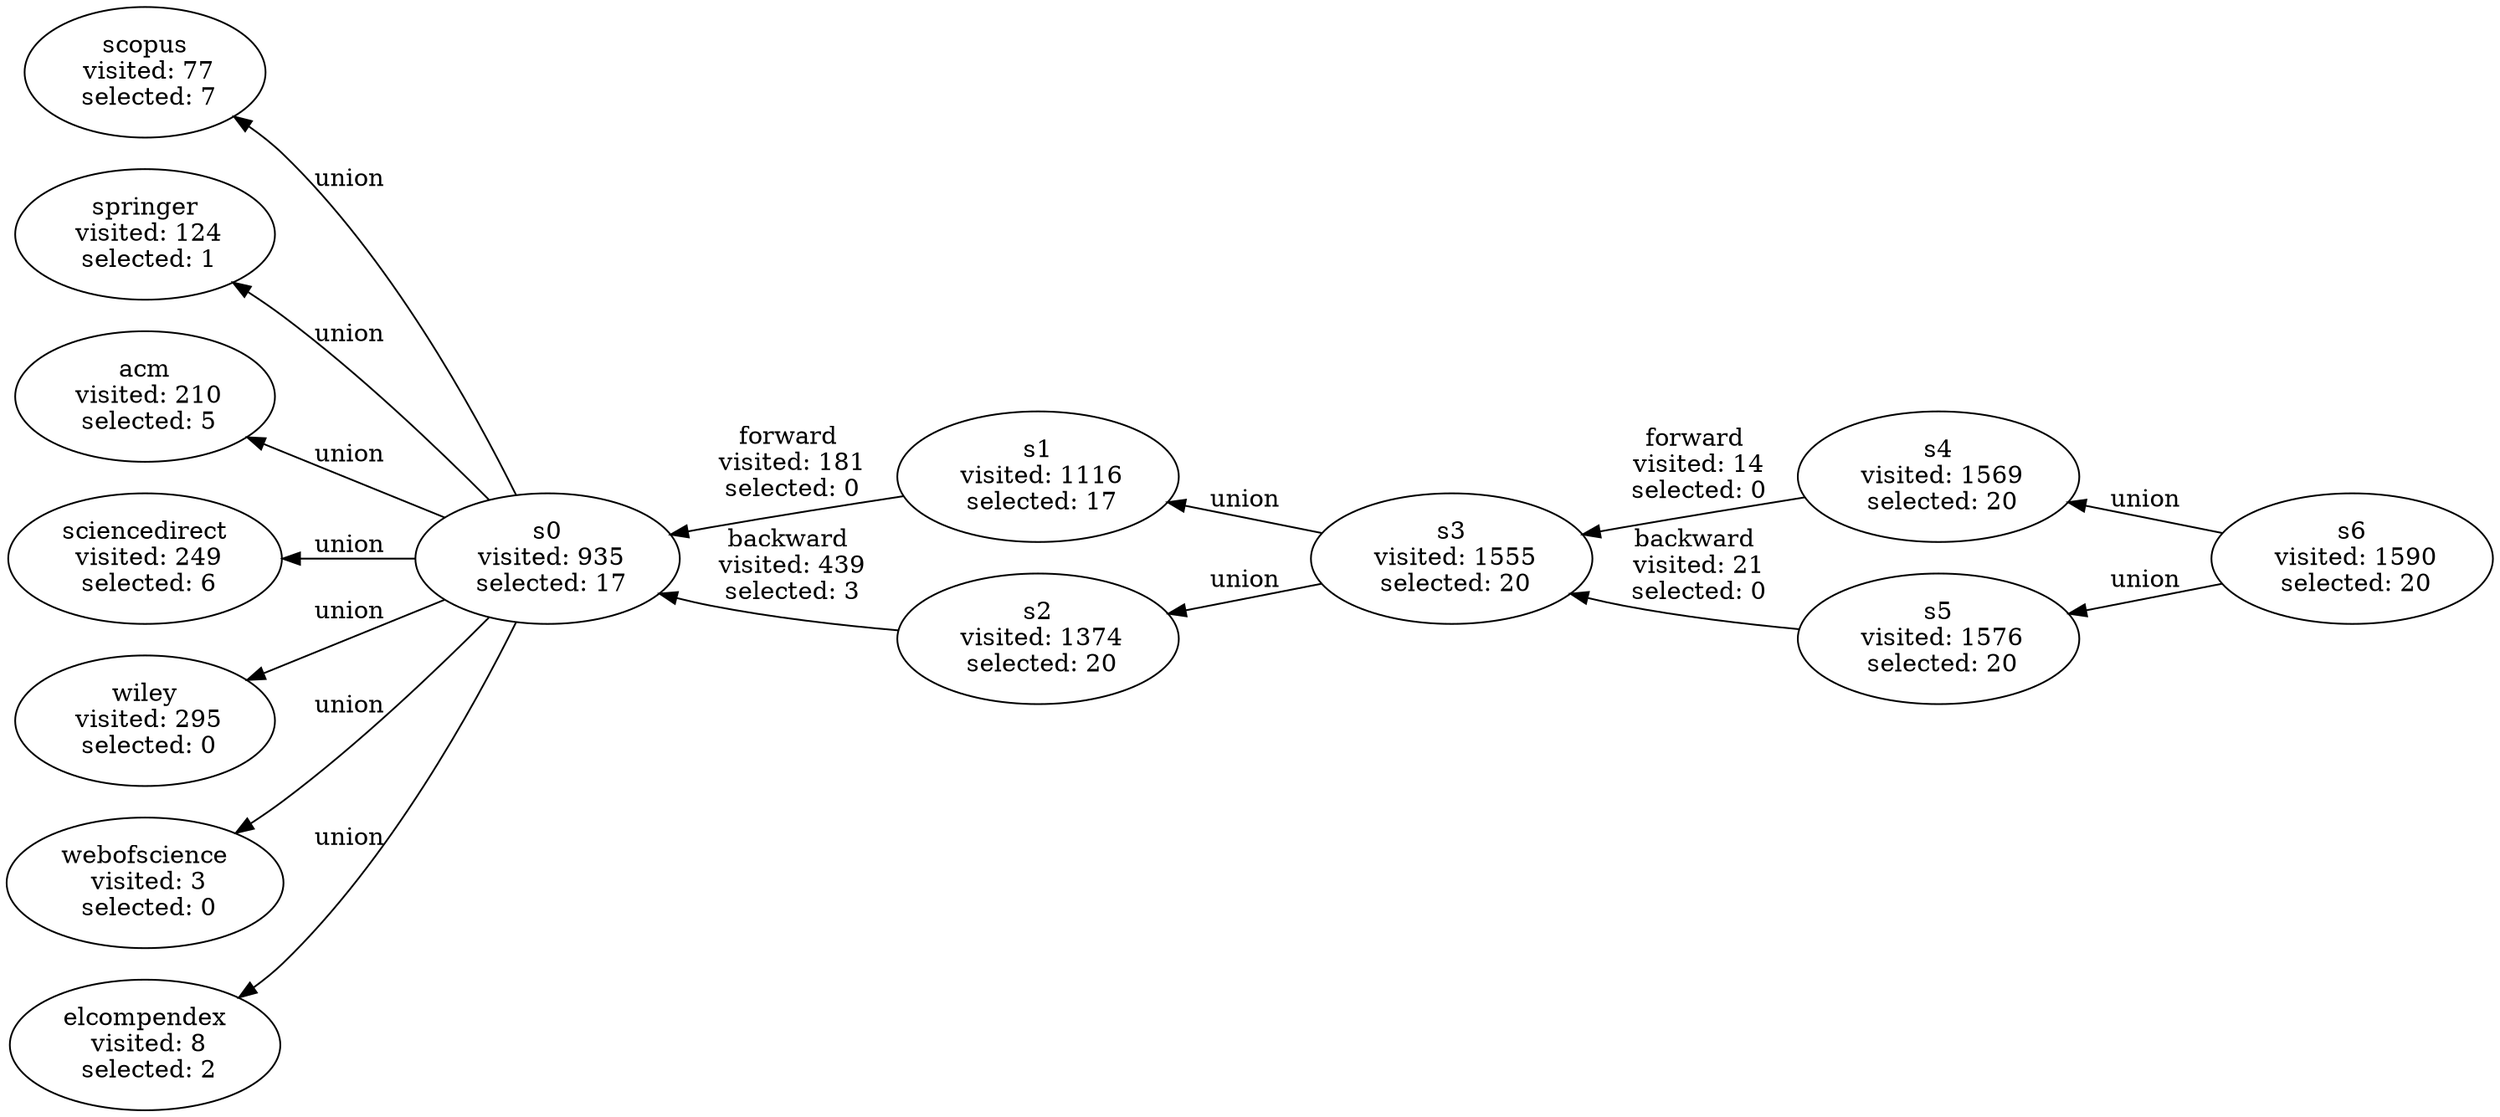 digraph G {
  rankdir="RL";

  s6 [label="s6\n visited: 1590\n selected: 20"];
  s6 -> s4 [label="union"];
  s6 -> s5 [label="union"];

  s4 [label="s4\n visited: 1569\n selected: 20"];
  s4 -> s3 [label="forward\n visited: 14\n selected: 0"];

  s5 [label="s5\n visited: 1576\n selected: 20"];
  s5 -> s3 [label="backward\n visited: 21\n selected: 0"];

  s3 [label="s3\n visited: 1555\n selected: 20"];
  s3 -> s1 [label="union"];
  s3 -> s2 [label="union"];

  s1 [label="s1\n visited: 1116\n selected: 17"];
  s1 -> s0 [label="forward\n visited: 181\n selected: 0"];

  s2 [label="s2\n visited: 1374\n selected: 20"];
  s2 -> s0 [label="backward\n visited: 439\n selected: 3"];

  s0 [label="s0\n visited: 935\n selected: 17"];
  s0 -> scopus [label="union"];
  s0 -> springer [label="union"];
  s0 -> acm [label="union"];
  s0 -> sciencedirect [label="union"];
  s0 -> wiley [label="union"];
  s0 -> webofscience [label="union"];
  s0 -> elcompendex [label="union"];

  scopus [label="scopus\n visited: 77\n selected: 7"];

  springer [label="springer\n visited: 124\n selected: 1"];

  acm [label="acm\n visited: 210\n selected: 5"];

  sciencedirect [label="sciencedirect\n visited: 249\n selected: 6"];

  wiley [label="wiley\n visited: 295\n selected: 0"];

  webofscience [label="webofscience\n visited: 3\n selected: 0"];

  elcompendex [label="elcompendex\n visited: 8\n selected: 2"];

}